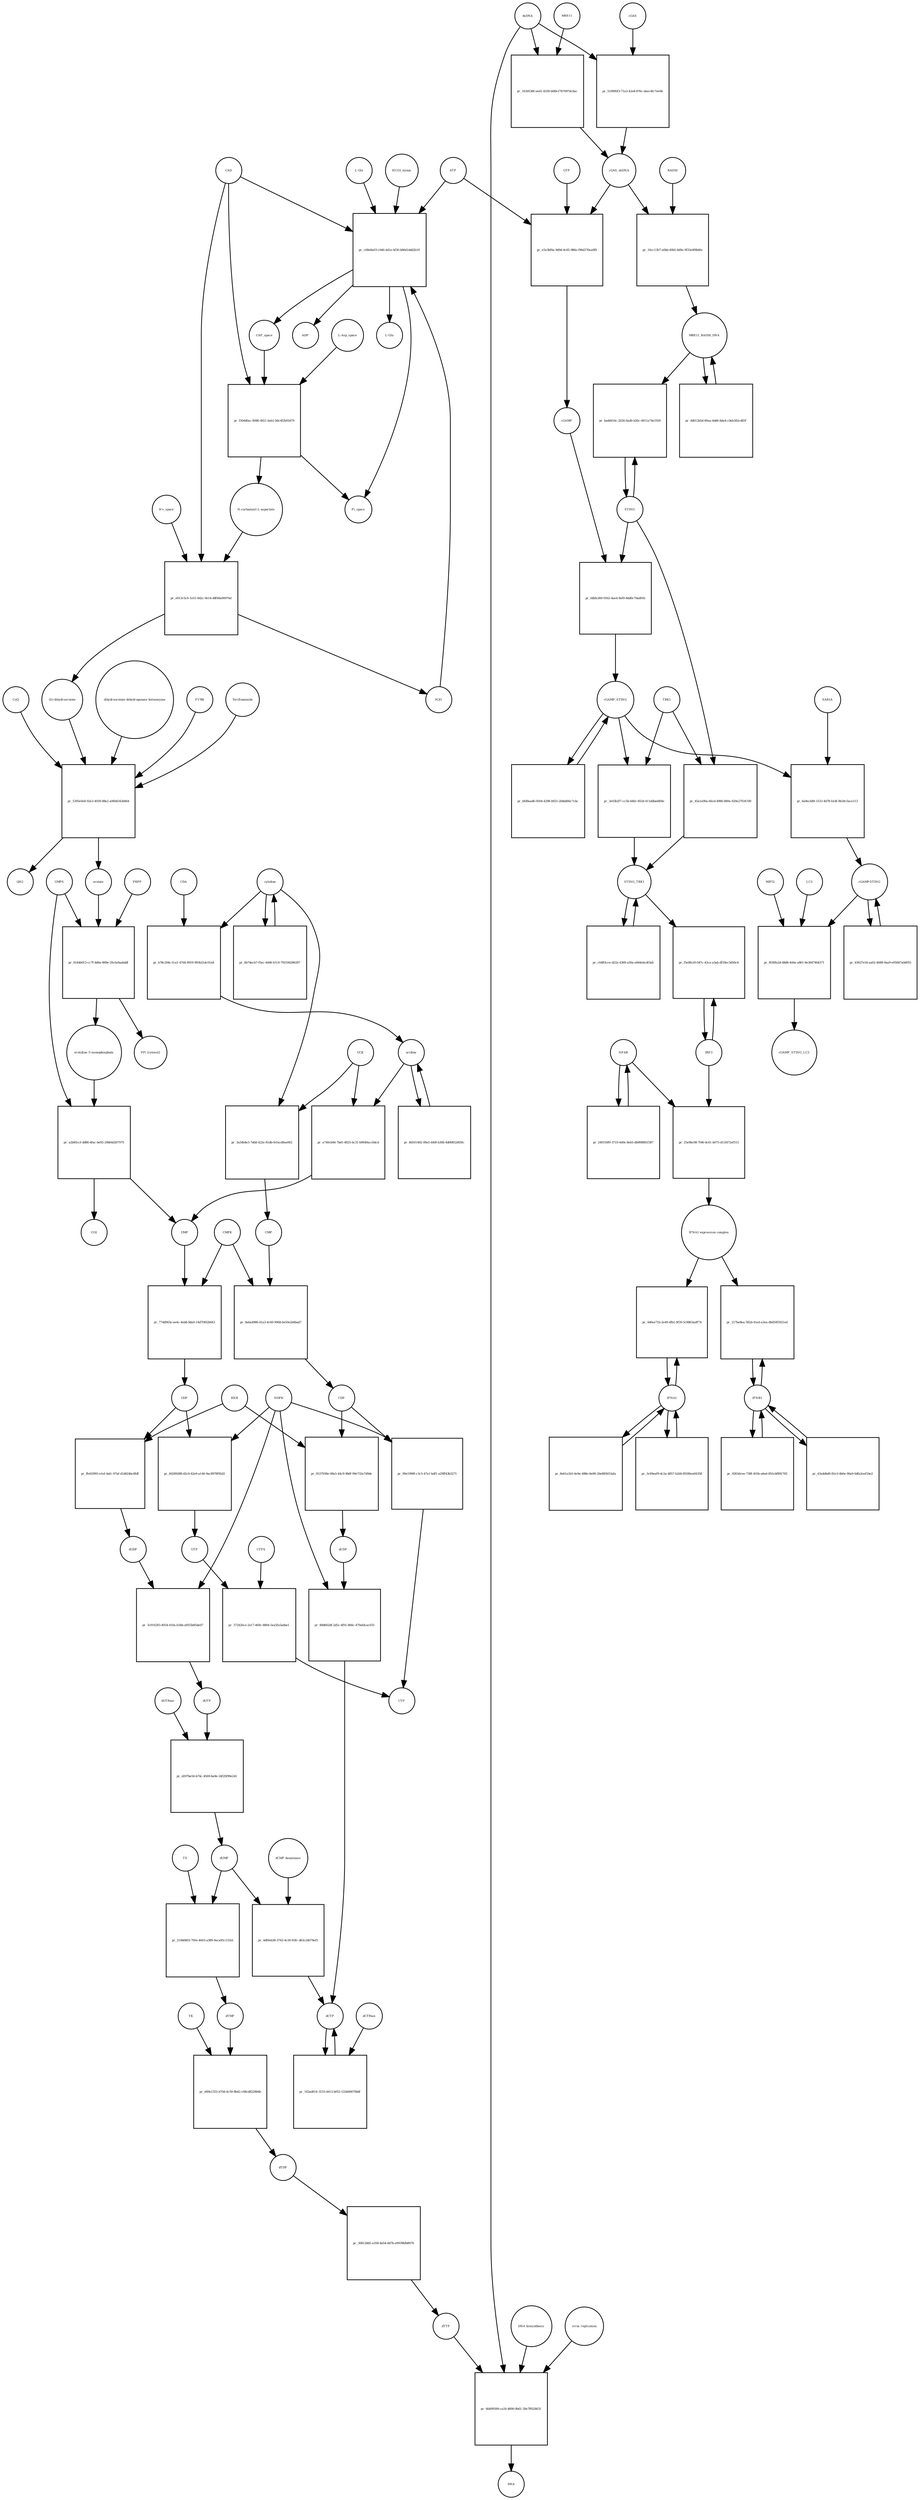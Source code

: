 strict digraph  {
"L-Gln" [annotation="", bipartite=0, cls="simple chemical", fontsize=4, label="L-Gln", shape=circle];
"pr_c68e8a03-c046-4d1e-bf30-b86d1ddd2b19" [annotation="", bipartite=1, cls=process, fontsize=4, label="pr_c68e8a03-c046-4d1e-bf30-b86d1ddd2b19", shape=square];
CAP_space [annotation="", bipartite=0, cls="simple chemical", fontsize=4, label=CAP_space, shape=circle];
CAD [annotation="", bipartite=0, cls=macromolecule, fontsize=4, label=CAD, shape=circle];
HCO3_minus [annotation="", bipartite=0, cls="simple chemical", fontsize=4, label=HCO3_minus, shape=circle];
H2O [annotation="", bipartite=0, cls="simple chemical", fontsize=4, label=H2O, shape=circle];
ATP [annotation="", bipartite=0, cls="simple chemical", fontsize=4, label=ATP, shape=circle];
"L-Glu" [annotation="", bipartite=0, cls="simple chemical", fontsize=4, label="L-Glu", shape=circle];
ADP [annotation="", bipartite=0, cls="simple chemical", fontsize=4, label=ADP, shape=circle];
Pi_space [annotation="", bipartite=0, cls="simple chemical", fontsize=4, label=Pi_space, shape=circle];
cytidine [annotation="", bipartite=0, cls="simple chemical", fontsize=4, label=cytidine, shape=circle];
"pr_b78c204c-fca1-47d4-9919-993b21dc01a8" [annotation="", bipartite=1, cls=process, fontsize=4, label="pr_b78c204c-fca1-47d4-9919-993b21dc01a8", shape=square];
uridine [annotation="", bipartite=0, cls="simple chemical", fontsize=4, label=uridine, shape=circle];
CDA [annotation="", bipartite=0, cls=macromolecule, fontsize=4, label=CDA, shape=circle];
"pr_a740cb44-7bd1-4825-bc31-b9649acc6dcd" [annotation="", bipartite=1, cls=process, fontsize=4, label="pr_a740cb44-7bd1-4825-bc31-b9649acc6dcd", shape=square];
UMP [annotation="", bipartite=0, cls="simple chemical", fontsize=4, label=UMP, shape=circle];
UCK [annotation="", bipartite=0, cls=macromolecule, fontsize=4, label=UCK, shape=circle];
"pr_3a34b4e3-7ddd-422e-81db-0cfacd8ae062" [annotation="", bipartite=1, cls=process, fontsize=4, label="pr_3a34b4e3-7ddd-422e-81db-0cfacd8ae062", shape=square];
CMP [annotation="", bipartite=0, cls="simple chemical", fontsize=4, label=CMP, shape=circle];
"pr_8d101462-09a5-440f-b36b-4d06852d05fc" [annotation="", bipartite=1, cls=process, fontsize=4, label="pr_8d101462-09a5-440f-b36b-4d06852d05fc", shape=square];
"pr_6b74ecb7-f5ec-4446-b7c0-792184286267" [annotation="", bipartite=1, cls=process, fontsize=4, label="pr_6b74ecb7-f5ec-4446-b7c0-792184286267", shape=square];
"pr_77dd965e-ee4c-4eb8-9da0-14d7f492b643" [annotation="", bipartite=1, cls=process, fontsize=4, label="pr_77dd965e-ee4c-4eb8-9da0-14d7f492b643", shape=square];
UDP [annotation="", bipartite=0, cls="simple chemical", fontsize=4, label=UDP, shape=circle];
CMPK [annotation="", bipartite=0, cls=macromolecule, fontsize=4, label=CMPK, shape=circle];
"pr_8a6a4986-41a3-4c60-9968-6e50e2d4bad7" [annotation="", bipartite=1, cls=process, fontsize=4, label="pr_8a6a4986-41a3-4c60-9968-6e50e2d4bad7", shape=square];
CDP [annotation="", bipartite=0, cls="simple chemical", fontsize=4, label=CDP, shape=circle];
"pr_60289288-d2c6-42e9-a146-9ac8978f92d2" [annotation="", bipartite=1, cls=process, fontsize=4, label="pr_60289288-d2c6-42e9-a146-9ac8978f92d2", shape=square];
UTP [annotation="", bipartite=0, cls="simple chemical", fontsize=4, label=UTP, shape=circle];
NDPK [annotation="", bipartite=0, cls=macromolecule, fontsize=4, label=NDPK, shape=circle];
"pr_99e1990f-c3c5-47a1-bdf1-a29ff43b3271" [annotation="", bipartite=1, cls=process, fontsize=4, label="pr_99e1990f-c3c5-47a1-bdf1-a29ff43b3271", shape=square];
CTP [annotation="", bipartite=0, cls="simple chemical", fontsize=4, label=CTP, shape=circle];
"pr_372426ce-2e17-469c-8804-5ea5fa5abbe1" [annotation="", bipartite=1, cls=process, fontsize=4, label="pr_372426ce-2e17-469c-8804-5ea5fa5abbe1", shape=square];
CTPS [annotation="", bipartite=0, cls=macromolecule, fontsize=4, label=CTPS, shape=circle];
"pr_ffe02993-e1ef-4afc-97af-d1d624bc8fdf" [annotation="", bipartite=1, cls=process, fontsize=4, label="pr_ffe02993-e1ef-4afc-97af-d1d624bc8fdf", shape=square];
dUDP [annotation="", bipartite=0, cls="simple chemical", fontsize=4, label=dUDP, shape=circle];
RNR [annotation="", bipartite=0, cls=macromolecule, fontsize=4, label=RNR, shape=circle];
"pr_3c916293-4054-410a-b34b-af055b85de07" [annotation="", bipartite=1, cls=process, fontsize=4, label="pr_3c916293-4054-410a-b34b-af055b85de07", shape=square];
dUTP [annotation="", bipartite=0, cls="simple chemical", fontsize=4, label=dUTP, shape=circle];
dCDP [annotation="", bipartite=0, cls="simple chemical", fontsize=4, label=dCDP, shape=circle];
"pr_88d602df-2d5c-4f91-866c-479afdcac035" [annotation="", bipartite=1, cls=process, fontsize=4, label="pr_88d602df-2d5c-4f91-866c-479afdcac035", shape=square];
dCTP [annotation="", bipartite=0, cls="simple chemical", fontsize=4, label=dCTP, shape=circle];
"pr_0537938e-08a5-44c9-9b0f-99e732e7d9de" [annotation="", bipartite=1, cls=process, fontsize=4, label="pr_0537938e-08a5-44c9-9b0f-99e732e7d9de", shape=square];
"pr_d297be56-b74c-4569-ba9e-24f25f99e241" [annotation="", bipartite=1, cls=process, fontsize=4, label="pr_d297be56-b74c-4569-ba9e-24f25f99e241", shape=square];
dUMP [annotation="", bipartite=0, cls="simple chemical", fontsize=4, label=dUMP, shape=circle];
dUTPase [annotation="", bipartite=0, cls=macromolecule, fontsize=4, label=dUTPase, shape=circle];
"pr_162ad814-3155-4413-b052-533d40670b6f" [annotation="", bipartite=1, cls=process, fontsize=4, label="pr_162ad814-3155-4413-b052-533d40670b6f", shape=square];
dCTPase [annotation="", bipartite=0, cls=macromolecule, fontsize=4, label=dCTPase, shape=circle];
"pr_4df0eb38-3762-4c30-83fc-d63c24074ef5" [annotation="", bipartite=1, cls=process, fontsize=4, label="pr_4df0eb38-3762-4c30-83fc-d63c24074ef5", shape=square];
"dCMP deaminase" [annotation="", bipartite=0, cls=macromolecule, fontsize=4, label="dCMP deaminase", shape=circle];
"pr_210b0803-705e-4603-a389-9aca95c131b1" [annotation="", bipartite=1, cls=process, fontsize=4, label="pr_210b0803-705e-4603-a389-9aca95c131b1", shape=square];
dTMP [annotation="", bipartite=0, cls="simple chemical", fontsize=4, label=dTMP, shape=circle];
TS [annotation="", bipartite=0, cls=macromolecule, fontsize=4, label=TS, shape=circle];
"pr_d49a1353-b70d-4c59-8b42-c68cd8228b6b" [annotation="", bipartite=1, cls=process, fontsize=4, label="pr_d49a1353-b70d-4c59-8b42-c68cd8228b6b", shape=square];
dTDP [annotation="", bipartite=0, cls="simple chemical", fontsize=4, label=dTDP, shape=circle];
TK [annotation="", bipartite=0, cls=macromolecule, fontsize=4, label=TK, shape=circle];
"pr_308128d5-a358-4a54-8d7b-e9939bfb8976" [annotation="", bipartite=1, cls=process, fontsize=4, label="pr_308128d5-a358-4a54-8d7b-e9939bfb8976", shape=square];
dTTP [annotation="", bipartite=0, cls="simple chemical", fontsize=4, label=dTTP, shape=circle];
dsDNA [annotation="", bipartite=0, cls="simple chemical", fontsize=4, label=dsDNA, shape=circle];
"pr_519995f3-71a3-42e8-876c-daec4fc7ee0b" [annotation="", bipartite=1, cls=process, fontsize=4, label="pr_519995f3-71a3-42e8-876c-daec4fc7ee0b", shape=square];
cGAS [annotation="", bipartite=0, cls=macromolecule, fontsize=4, label=cGAS, shape=circle];
cGAS_dsDNA [annotation="", bipartite=0, cls=complex, fontsize=4, label=cGAS_dsDNA, shape=circle];
"pr_e5e3bf6a-9d9d-4c65-986e-f96d376ea0f8" [annotation="", bipartite=1, cls=process, fontsize=4, label="pr_e5e3bf6a-9d9d-4c65-986e-f96d376ea0f8", shape=square];
GTP [annotation="", bipartite=0, cls="simple chemical", fontsize=4, label=GTP, shape=circle];
cGAMP [annotation="", bipartite=0, cls="simple chemical", fontsize=4, label=cGAMP, shape=circle];
"pr_fdbfa360-9162-4ae4-8ef0-8dd0c70ad91b" [annotation="", bipartite=1, cls=process, fontsize=4, label="pr_fdbfa360-9162-4ae4-8ef0-8dd0c70ad91b", shape=square];
STING [annotation="", bipartite=0, cls="macromolecule multimer", fontsize=4, label=STING, shape=circle];
cGAMP_STING [annotation="", bipartite=0, cls=complex, fontsize=4, label=cGAMP_STING, shape=circle];
TBK1 [annotation="", bipartite=0, cls=macromolecule, fontsize=4, label=TBK1, shape=circle];
"pr_3e03b2f7-cc5b-44b1-855d-411ddbed4f4e" [annotation="", bipartite=1, cls=process, fontsize=4, label="pr_3e03b2f7-cc5b-44b1-855d-411ddbed4f4e", shape=square];
STING_TBK1 [annotation="", bipartite=0, cls=complex, fontsize=4, label=STING_TBK1, shape=circle];
"pr_bfd9aad6-0504-4298-b925-2b8dd66c7cbc" [annotation="", bipartite=1, cls=process, fontsize=4, label="pr_bfd9aad6-0504-4298-b925-2b8dd66c7cbc", shape=square];
"pr_c6483cce-d22a-4369-a30a-e664ebcdf3ab" [annotation="", bipartite=1, cls=process, fontsize=4, label="pr_c6483cce-d22a-4369-a30a-e664ebcdf3ab", shape=square];
"NF-kB" [annotation="", bipartite=0, cls=complex, fontsize=4, label="NF-kB", shape=circle];
"pr_249150f9-3719-440e-8eb5-db908881f387" [annotation="", bipartite=1, cls=process, fontsize=4, label="pr_249150f9-3719-440e-8eb5-db908881f387", shape=square];
IFNA1 [annotation="", bipartite=0, cls="nucleic acid feature", fontsize=4, label=IFNA1, shape=circle];
"pr_3c69eaf9-dc2a-4857-b2d4-f8180ea94358" [annotation="", bipartite=1, cls=process, fontsize=4, label="pr_3c69eaf9-dc2a-4857-b2d4-f8180ea94358", shape=square];
IFNB1 [annotation="", bipartite=0, cls="nucleic acid feature", fontsize=4, label=IFNB1, shape=circle];
"pr_43a4dbd0-81e3-4b0e-96a9-0dfa2eef1be2" [annotation="", bipartite=1, cls=process, fontsize=4, label="pr_43a4dbd0-81e3-4b0e-96a9-0dfa2eef1be2", shape=square];
"pr_8e61a1b5-4e9e-488e-8e89-26e885653afa" [annotation="", bipartite=1, cls=process, fontsize=4, label="pr_8e61a1b5-4e9e-488e-8e89-26e885653afa", shape=square];
"pr_9263dcee-738f-455b-a6ed-855cbf891765" [annotation="", bipartite=1, cls=process, fontsize=4, label="pr_9263dcee-738f-455b-a6ed-855cbf891765", shape=square];
"pr_217be8ea-582d-41ed-a3ea-d6d50f5921ed" [annotation="", bipartite=1, cls=process, fontsize=4, label="pr_217be8ea-582d-41ed-a3ea-d6d50f5921ed", shape=square];
"IFNA1 expression complex" [annotation="", bipartite=0, cls=complex, fontsize=4, label="IFNA1 expression complex", shape=circle];
"cGAMP-STING" [annotation="", bipartite=0, cls=complex, fontsize=4, label="cGAMP-STING", shape=circle];
"pr_43627e54-aa02-4688-9aa9-e05847a0d055" [annotation="", bipartite=1, cls=process, fontsize=4, label="pr_43627e54-aa02-4688-9aa9-e05847a0d055", shape=square];
"pr_1630538f-eed1-4559-b06b-f767097dc6ac" [annotation="", bipartite=1, cls=process, fontsize=4, label="pr_1630538f-eed1-4559-b06b-f767097dc6ac", shape=square];
MRE11 [annotation="", bipartite=0, cls="macromolecule multimer", fontsize=4, label=MRE11, shape=circle];
RAD50 [annotation="", bipartite=0, cls="macromolecule multimer", fontsize=4, label=RAD50, shape=circle];
"pr_16cc13b7-a0bb-40b5-8d9e-9f33e0f8b4fa" [annotation="", bipartite=1, cls=process, fontsize=4, label="pr_16cc13b7-a0bb-40b5-8d9e-9f33e0f8b4fa", shape=square];
MRE11_RAD50_DNA [annotation="", bipartite=0, cls=complex, fontsize=4, label=MRE11_RAD50_DNA, shape=circle];
IRF3 [annotation="", bipartite=0, cls="macromolecule multimer", fontsize=4, label=IRF3, shape=circle];
"pr_f5e8fe20-047c-43ca-a3ab-df18ec3d56c4" [annotation="", bipartite=1, cls=process, fontsize=4, label="pr_f5e8fe20-047c-43ca-a3ab-df18ec3d56c4", shape=square];
"pr_6a9ecb89-1533-4d78-b1df-9b34c5ace113" [annotation="", bipartite=1, cls=process, fontsize=4, label="pr_6a9ecb89-1533-4d78-b1df-9b34c5ace113", shape=square];
SAR1A [annotation="", bipartite=0, cls=macromolecule, fontsize=4, label=SAR1A, shape=circle];
"pr_f630fa2d-48d8-444e-a861-8e3647464371" [annotation="", bipartite=1, cls=process, fontsize=4, label="pr_f630fa2d-48d8-444e-a861-8e3647464371", shape=square];
LC3 [annotation="", bipartite=0, cls=macromolecule, fontsize=4, label=LC3, shape=circle];
cGAMP_STING_LC3 [annotation="", bipartite=0, cls=complex, fontsize=4, label=cGAMP_STING_LC3, shape=circle];
WIPI2 [annotation="", bipartite=0, cls=macromolecule, fontsize=4, label=WIPI2, shape=circle];
"pr_badd416c-2026-4ad0-b26c-4811a74e1929" [annotation="", bipartite=1, cls=process, fontsize=4, label="pr_badd416c-2026-4ad0-b26c-4811a74e1929", shape=square];
"pr_45a1e00a-66cd-4986-880e-929e270347d9" [annotation="", bipartite=1, cls=process, fontsize=4, label="pr_45a1e00a-66cd-4986-880e-929e270347d9", shape=square];
"pr_dd612b5d-80aa-4dd6-8de4-c0eb382cd83f" [annotation="", bipartite=1, cls=process, fontsize=4, label="pr_dd612b5d-80aa-4dd6-8de4-c0eb382cd83f", shape=square];
"pr_f30dd0ac-8086-4921-beb1-b0c4f2b93d79" [annotation="", bipartite=1, cls=process, fontsize=4, label="pr_f30dd0ac-8086-4921-beb1-b0c4f2b93d79", shape=square];
"N-carbamoyl-L-aspartate" [annotation="", bipartite=0, cls="simple chemical", fontsize=4, label="N-carbamoyl-L-aspartate", shape=circle];
"L-Asp_space" [annotation="", bipartite=0, cls="simple chemical", fontsize=4, label="L-Asp_space", shape=circle];
"pr_e013c5c0-1e51-442c-9e14-d8f40a90076d" [annotation="", bipartite=1, cls=process, fontsize=4, label="pr_e013c5c0-1e51-442c-9e14-d8f40a90076d", shape=square];
"(S)-dihydroorotate" [annotation="", bipartite=0, cls="simple chemical", fontsize=4, label="(S)-dihydroorotate", shape=circle];
"H+_space" [annotation="", bipartite=0, cls="simple chemical", fontsize=4, label="H+_space", shape=circle];
"pr_5395e0e8-92e3-4939-88e2-a060d343d464" [annotation="", bipartite=1, cls=process, fontsize=4, label="pr_5395e0e8-92e3-4939-88e2-a060d343d464", shape=square];
orotate [annotation="", bipartite=0, cls="simple chemical", fontsize=4, label=orotate, shape=circle];
"dihydroorotate dehydrogenase holoenzyme" [annotation="", bipartite=0, cls="simple chemical", fontsize=4, label="dihydroorotate dehydrogenase holoenzyme", shape=circle];
P1788 [annotation="", bipartite=0, cls="simple chemical", fontsize=4, label=P1788, shape=circle];
Teriflunomide [annotation="", bipartite=0, cls="simple chemical", fontsize=4, label=Teriflunomide, shape=circle];
CoQ [annotation="", bipartite=0, cls="simple chemical", fontsize=4, label=CoQ, shape=circle];
QH2 [annotation="", bipartite=0, cls="simple chemical", fontsize=4, label=QH2, shape=circle];
"pr_8144b013-cc7f-4d6a-869e-20cfa9aabddf" [annotation="", bipartite=1, cls=process, fontsize=4, label="pr_8144b013-cc7f-4d6a-869e-20cfa9aabddf", shape=square];
"orotidine 5'-monophosphate" [annotation="", bipartite=0, cls="simple chemical", fontsize=4, label="orotidine 5'-monophosphate", shape=circle];
UMPS [annotation="", bipartite=0, cls="macromolecule multimer", fontsize=4, label=UMPS, shape=circle];
PRPP [annotation="", bipartite=0, cls="simple chemical", fontsize=4, label=PRPP, shape=circle];
"PPi [cytosol]" [annotation="", bipartite=0, cls="simple chemical", fontsize=4, label="PPi [cytosol]", shape=circle];
"pr_a2b85ccf-dd86-4fac-be92-20b64d207975" [annotation="", bipartite=1, cls=process, fontsize=4, label="pr_a2b85ccf-dd86-4fac-be92-20b64d207975", shape=square];
CO2 [annotation="", bipartite=0, cls="simple chemical", fontsize=4, label=CO2, shape=circle];
"pr_66d99399-ca18-4890-9b61-59e7ff628631" [annotation="", bipartite=1, cls=process, fontsize=4, label="pr_66d99399-ca18-4890-9b61-59e7ff628631", shape=square];
DNA [annotation="", bipartite=0, cls="nucleic acid feature", fontsize=4, label=DNA, shape=circle];
"DNA biosynthesis" [annotation="urn_miriam_obo.go_GO%3A0071897", bipartite=0, cls=phenotype, fontsize=4, label="DNA biosynthesis", shape=circle];
"virus replication" [annotation="", bipartite=0, cls=phenotype, fontsize=4, label="virus replication", shape=circle];
"pr_446ee71b-2e49-4fb1-9f39-5c8863aeff74" [annotation="", bipartite=1, cls=process, fontsize=4, label="pr_446ee71b-2e49-4fb1-9f39-5c8863aeff74", shape=square];
"pr_25e9bc08-7f46-4c61-b073-d11fd72ef513" [annotation="", bipartite=1, cls=process, fontsize=4, label="pr_25e9bc08-7f46-4c61-b073-d11fd72ef513", shape=square];
"L-Gln" -> "pr_c68e8a03-c046-4d1e-bf30-b86d1ddd2b19"  [annotation="", interaction_type=consumption];
"pr_c68e8a03-c046-4d1e-bf30-b86d1ddd2b19" -> CAP_space  [annotation="", interaction_type=production];
"pr_c68e8a03-c046-4d1e-bf30-b86d1ddd2b19" -> "L-Glu"  [annotation="", interaction_type=production];
"pr_c68e8a03-c046-4d1e-bf30-b86d1ddd2b19" -> ADP  [annotation="", interaction_type=production];
"pr_c68e8a03-c046-4d1e-bf30-b86d1ddd2b19" -> Pi_space  [annotation="", interaction_type=production];
CAP_space -> "pr_f30dd0ac-8086-4921-beb1-b0c4f2b93d79"  [annotation="", interaction_type=consumption];
CAD -> "pr_c68e8a03-c046-4d1e-bf30-b86d1ddd2b19"  [annotation=urn_miriam_reactome_REACT_1698, interaction_type=catalysis];
CAD -> "pr_f30dd0ac-8086-4921-beb1-b0c4f2b93d79"  [annotation=urn_miriam_reactome_REACT_1698, interaction_type=catalysis];
CAD -> "pr_e013c5c0-1e51-442c-9e14-d8f40a90076d"  [annotation=urn_miriam_reactome_REACT_1698, interaction_type=catalysis];
HCO3_minus -> "pr_c68e8a03-c046-4d1e-bf30-b86d1ddd2b19"  [annotation="", interaction_type=consumption];
H2O -> "pr_c68e8a03-c046-4d1e-bf30-b86d1ddd2b19"  [annotation="", interaction_type=consumption];
ATP -> "pr_c68e8a03-c046-4d1e-bf30-b86d1ddd2b19"  [annotation="", interaction_type=consumption];
ATP -> "pr_e5e3bf6a-9d9d-4c65-986e-f96d376ea0f8"  [annotation="", interaction_type=consumption];
cytidine -> "pr_b78c204c-fca1-47d4-9919-993b21dc01a8"  [annotation="", interaction_type=consumption];
cytidine -> "pr_3a34b4e3-7ddd-422e-81db-0cfacd8ae062"  [annotation="", interaction_type=consumption];
cytidine -> "pr_6b74ecb7-f5ec-4446-b7c0-792184286267"  [annotation="", interaction_type=consumption];
"pr_b78c204c-fca1-47d4-9919-993b21dc01a8" -> uridine  [annotation="", interaction_type=production];
uridine -> "pr_a740cb44-7bd1-4825-bc31-b9649acc6dcd"  [annotation="", interaction_type=consumption];
uridine -> "pr_8d101462-09a5-440f-b36b-4d06852d05fc"  [annotation="", interaction_type=consumption];
CDA -> "pr_b78c204c-fca1-47d4-9919-993b21dc01a8"  [annotation="", interaction_type=catalysis];
"pr_a740cb44-7bd1-4825-bc31-b9649acc6dcd" -> UMP  [annotation="", interaction_type=production];
UMP -> "pr_77dd965e-ee4c-4eb8-9da0-14d7f492b643"  [annotation="", interaction_type=consumption];
UCK -> "pr_a740cb44-7bd1-4825-bc31-b9649acc6dcd"  [annotation="", interaction_type=catalysis];
UCK -> "pr_3a34b4e3-7ddd-422e-81db-0cfacd8ae062"  [annotation="", interaction_type=catalysis];
"pr_3a34b4e3-7ddd-422e-81db-0cfacd8ae062" -> CMP  [annotation="", interaction_type=production];
CMP -> "pr_8a6a4986-41a3-4c60-9968-6e50e2d4bad7"  [annotation="", interaction_type=consumption];
"pr_8d101462-09a5-440f-b36b-4d06852d05fc" -> uridine  [annotation="", interaction_type=production];
"pr_6b74ecb7-f5ec-4446-b7c0-792184286267" -> cytidine  [annotation="", interaction_type=production];
"pr_77dd965e-ee4c-4eb8-9da0-14d7f492b643" -> UDP  [annotation="", interaction_type=production];
UDP -> "pr_60289288-d2c6-42e9-a146-9ac8978f92d2"  [annotation="", interaction_type=consumption];
UDP -> "pr_ffe02993-e1ef-4afc-97af-d1d624bc8fdf"  [annotation="", interaction_type=consumption];
CMPK -> "pr_77dd965e-ee4c-4eb8-9da0-14d7f492b643"  [annotation="", interaction_type=catalysis];
CMPK -> "pr_8a6a4986-41a3-4c60-9968-6e50e2d4bad7"  [annotation="", interaction_type=catalysis];
"pr_8a6a4986-41a3-4c60-9968-6e50e2d4bad7" -> CDP  [annotation="", interaction_type=production];
CDP -> "pr_99e1990f-c3c5-47a1-bdf1-a29ff43b3271"  [annotation="", interaction_type=consumption];
CDP -> "pr_0537938e-08a5-44c9-9b0f-99e732e7d9de"  [annotation="", interaction_type=consumption];
"pr_60289288-d2c6-42e9-a146-9ac8978f92d2" -> UTP  [annotation="", interaction_type=production];
UTP -> "pr_372426ce-2e17-469c-8804-5ea5fa5abbe1"  [annotation="", interaction_type=consumption];
NDPK -> "pr_60289288-d2c6-42e9-a146-9ac8978f92d2"  [annotation="", interaction_type=catalysis];
NDPK -> "pr_99e1990f-c3c5-47a1-bdf1-a29ff43b3271"  [annotation="", interaction_type=catalysis];
NDPK -> "pr_3c916293-4054-410a-b34b-af055b85de07"  [annotation="", interaction_type=catalysis];
NDPK -> "pr_88d602df-2d5c-4f91-866c-479afdcac035"  [annotation="", interaction_type=catalysis];
"pr_99e1990f-c3c5-47a1-bdf1-a29ff43b3271" -> CTP  [annotation="", interaction_type=production];
"pr_372426ce-2e17-469c-8804-5ea5fa5abbe1" -> CTP  [annotation="", interaction_type=production];
CTPS -> "pr_372426ce-2e17-469c-8804-5ea5fa5abbe1"  [annotation="", interaction_type=catalysis];
"pr_ffe02993-e1ef-4afc-97af-d1d624bc8fdf" -> dUDP  [annotation="", interaction_type=production];
dUDP -> "pr_3c916293-4054-410a-b34b-af055b85de07"  [annotation="", interaction_type=consumption];
RNR -> "pr_ffe02993-e1ef-4afc-97af-d1d624bc8fdf"  [annotation="", interaction_type=catalysis];
RNR -> "pr_0537938e-08a5-44c9-9b0f-99e732e7d9de"  [annotation="", interaction_type=catalysis];
"pr_3c916293-4054-410a-b34b-af055b85de07" -> dUTP  [annotation="", interaction_type=production];
dUTP -> "pr_d297be56-b74c-4569-ba9e-24f25f99e241"  [annotation="", interaction_type=consumption];
dCDP -> "pr_88d602df-2d5c-4f91-866c-479afdcac035"  [annotation="", interaction_type=consumption];
"pr_88d602df-2d5c-4f91-866c-479afdcac035" -> dCTP  [annotation="", interaction_type=production];
dCTP -> "pr_162ad814-3155-4413-b052-533d40670b6f"  [annotation="", interaction_type=consumption];
"pr_0537938e-08a5-44c9-9b0f-99e732e7d9de" -> dCDP  [annotation="", interaction_type=production];
"pr_d297be56-b74c-4569-ba9e-24f25f99e241" -> dUMP  [annotation="", interaction_type=production];
dUMP -> "pr_4df0eb38-3762-4c30-83fc-d63c24074ef5"  [annotation="", interaction_type=consumption];
dUMP -> "pr_210b0803-705e-4603-a389-9aca95c131b1"  [annotation="", interaction_type=consumption];
dUTPase -> "pr_d297be56-b74c-4569-ba9e-24f25f99e241"  [annotation="", interaction_type=catalysis];
"pr_162ad814-3155-4413-b052-533d40670b6f" -> dCTP  [annotation="", interaction_type=production];
dCTPase -> "pr_162ad814-3155-4413-b052-533d40670b6f"  [annotation="", interaction_type=catalysis];
"pr_4df0eb38-3762-4c30-83fc-d63c24074ef5" -> dCTP  [annotation="", interaction_type=production];
"dCMP deaminase" -> "pr_4df0eb38-3762-4c30-83fc-d63c24074ef5"  [annotation="", interaction_type=catalysis];
"pr_210b0803-705e-4603-a389-9aca95c131b1" -> dTMP  [annotation="", interaction_type=production];
dTMP -> "pr_d49a1353-b70d-4c59-8b42-c68cd8228b6b"  [annotation="", interaction_type=consumption];
TS -> "pr_210b0803-705e-4603-a389-9aca95c131b1"  [annotation="", interaction_type=catalysis];
"pr_d49a1353-b70d-4c59-8b42-c68cd8228b6b" -> dTDP  [annotation="", interaction_type=production];
dTDP -> "pr_308128d5-a358-4a54-8d7b-e9939bfb8976"  [annotation="", interaction_type=consumption];
TK -> "pr_d49a1353-b70d-4c59-8b42-c68cd8228b6b"  [annotation="", interaction_type=catalysis];
"pr_308128d5-a358-4a54-8d7b-e9939bfb8976" -> dTTP  [annotation="", interaction_type=production];
dTTP -> "pr_66d99399-ca18-4890-9b61-59e7ff628631"  [annotation="", interaction_type=consumption];
dsDNA -> "pr_519995f3-71a3-42e8-876c-daec4fc7ee0b"  [annotation="", interaction_type=consumption];
dsDNA -> "pr_1630538f-eed1-4559-b06b-f767097dc6ac"  [annotation="", interaction_type=consumption];
dsDNA -> "pr_66d99399-ca18-4890-9b61-59e7ff628631"  [annotation="", interaction_type=consumption];
"pr_519995f3-71a3-42e8-876c-daec4fc7ee0b" -> cGAS_dsDNA  [annotation="", interaction_type=production];
cGAS -> "pr_519995f3-71a3-42e8-876c-daec4fc7ee0b"  [annotation="", interaction_type=consumption];
cGAS_dsDNA -> "pr_e5e3bf6a-9d9d-4c65-986e-f96d376ea0f8"  [annotation="", interaction_type=catalysis];
cGAS_dsDNA -> "pr_16cc13b7-a0bb-40b5-8d9e-9f33e0f8b4fa"  [annotation="", interaction_type=consumption];
"pr_e5e3bf6a-9d9d-4c65-986e-f96d376ea0f8" -> cGAMP  [annotation="", interaction_type=production];
GTP -> "pr_e5e3bf6a-9d9d-4c65-986e-f96d376ea0f8"  [annotation="", interaction_type=consumption];
cGAMP -> "pr_fdbfa360-9162-4ae4-8ef0-8dd0c70ad91b"  [annotation="", interaction_type=consumption];
"pr_fdbfa360-9162-4ae4-8ef0-8dd0c70ad91b" -> cGAMP_STING  [annotation="", interaction_type=production];
STING -> "pr_fdbfa360-9162-4ae4-8ef0-8dd0c70ad91b"  [annotation="", interaction_type=consumption];
STING -> "pr_badd416c-2026-4ad0-b26c-4811a74e1929"  [annotation="", interaction_type=consumption];
STING -> "pr_45a1e00a-66cd-4986-880e-929e270347d9"  [annotation="", interaction_type=consumption];
cGAMP_STING -> "pr_3e03b2f7-cc5b-44b1-855d-411ddbed4f4e"  [annotation="", interaction_type=consumption];
cGAMP_STING -> "pr_bfd9aad6-0504-4298-b925-2b8dd66c7cbc"  [annotation="", interaction_type=consumption];
cGAMP_STING -> "pr_6a9ecb89-1533-4d78-b1df-9b34c5ace113"  [annotation="", interaction_type=consumption];
TBK1 -> "pr_3e03b2f7-cc5b-44b1-855d-411ddbed4f4e"  [annotation="", interaction_type=consumption];
TBK1 -> "pr_45a1e00a-66cd-4986-880e-929e270347d9"  [annotation="", interaction_type=consumption];
"pr_3e03b2f7-cc5b-44b1-855d-411ddbed4f4e" -> STING_TBK1  [annotation="", interaction_type=production];
STING_TBK1 -> "pr_c6483cce-d22a-4369-a30a-e664ebcdf3ab"  [annotation="", interaction_type=consumption];
STING_TBK1 -> "pr_f5e8fe20-047c-43ca-a3ab-df18ec3d56c4"  [annotation="", interaction_type=catalysis];
"pr_bfd9aad6-0504-4298-b925-2b8dd66c7cbc" -> cGAMP_STING  [annotation="", interaction_type=production];
"pr_c6483cce-d22a-4369-a30a-e664ebcdf3ab" -> STING_TBK1  [annotation="", interaction_type=production];
"NF-kB" -> "pr_249150f9-3719-440e-8eb5-db908881f387"  [annotation="", interaction_type=consumption];
"NF-kB" -> "pr_25e9bc08-7f46-4c61-b073-d11fd72ef513"  [annotation="", interaction_type=consumption];
"pr_249150f9-3719-440e-8eb5-db908881f387" -> "NF-kB"  [annotation="", interaction_type=production];
IFNA1 -> "pr_3c69eaf9-dc2a-4857-b2d4-f8180ea94358"  [annotation="", interaction_type=consumption];
IFNA1 -> "pr_8e61a1b5-4e9e-488e-8e89-26e885653afa"  [annotation="", interaction_type=consumption];
IFNA1 -> "pr_446ee71b-2e49-4fb1-9f39-5c8863aeff74"  [annotation="", interaction_type=consumption];
"pr_3c69eaf9-dc2a-4857-b2d4-f8180ea94358" -> IFNA1  [annotation="", interaction_type=production];
IFNB1 -> "pr_43a4dbd0-81e3-4b0e-96a9-0dfa2eef1be2"  [annotation="", interaction_type=consumption];
IFNB1 -> "pr_9263dcee-738f-455b-a6ed-855cbf891765"  [annotation="", interaction_type=consumption];
IFNB1 -> "pr_217be8ea-582d-41ed-a3ea-d6d50f5921ed"  [annotation="", interaction_type=consumption];
"pr_43a4dbd0-81e3-4b0e-96a9-0dfa2eef1be2" -> IFNB1  [annotation="", interaction_type=production];
"pr_8e61a1b5-4e9e-488e-8e89-26e885653afa" -> IFNA1  [annotation="", interaction_type=production];
"pr_9263dcee-738f-455b-a6ed-855cbf891765" -> IFNB1  [annotation="", interaction_type=production];
"pr_217be8ea-582d-41ed-a3ea-d6d50f5921ed" -> IFNB1  [annotation="", interaction_type=production];
"IFNA1 expression complex" -> "pr_217be8ea-582d-41ed-a3ea-d6d50f5921ed"  [annotation="", interaction_type=stimulation];
"IFNA1 expression complex" -> "pr_446ee71b-2e49-4fb1-9f39-5c8863aeff74"  [annotation="", interaction_type=stimulation];
"cGAMP-STING" -> "pr_43627e54-aa02-4688-9aa9-e05847a0d055"  [annotation="", interaction_type=consumption];
"cGAMP-STING" -> "pr_f630fa2d-48d8-444e-a861-8e3647464371"  [annotation="", interaction_type=consumption];
"pr_43627e54-aa02-4688-9aa9-e05847a0d055" -> "cGAMP-STING"  [annotation="", interaction_type=production];
"pr_1630538f-eed1-4559-b06b-f767097dc6ac" -> cGAS_dsDNA  [annotation="", interaction_type=production];
MRE11 -> "pr_1630538f-eed1-4559-b06b-f767097dc6ac"  [annotation="", interaction_type=consumption];
RAD50 -> "pr_16cc13b7-a0bb-40b5-8d9e-9f33e0f8b4fa"  [annotation="", interaction_type=consumption];
"pr_16cc13b7-a0bb-40b5-8d9e-9f33e0f8b4fa" -> MRE11_RAD50_DNA  [annotation="", interaction_type=production];
MRE11_RAD50_DNA -> "pr_badd416c-2026-4ad0-b26c-4811a74e1929"  [annotation="", interaction_type=catalysis];
MRE11_RAD50_DNA -> "pr_dd612b5d-80aa-4dd6-8de4-c0eb382cd83f"  [annotation="", interaction_type=consumption];
IRF3 -> "pr_f5e8fe20-047c-43ca-a3ab-df18ec3d56c4"  [annotation="", interaction_type=consumption];
IRF3 -> "pr_25e9bc08-7f46-4c61-b073-d11fd72ef513"  [annotation="", interaction_type=consumption];
"pr_f5e8fe20-047c-43ca-a3ab-df18ec3d56c4" -> IRF3  [annotation="", interaction_type=production];
"pr_6a9ecb89-1533-4d78-b1df-9b34c5ace113" -> "cGAMP-STING"  [annotation="", interaction_type=production];
SAR1A -> "pr_6a9ecb89-1533-4d78-b1df-9b34c5ace113"  [annotation="", interaction_type=catalysis];
"pr_f630fa2d-48d8-444e-a861-8e3647464371" -> cGAMP_STING_LC3  [annotation="", interaction_type=production];
LC3 -> "pr_f630fa2d-48d8-444e-a861-8e3647464371"  [annotation="", interaction_type=consumption];
WIPI2 -> "pr_f630fa2d-48d8-444e-a861-8e3647464371"  [annotation="", interaction_type=catalysis];
"pr_badd416c-2026-4ad0-b26c-4811a74e1929" -> STING  [annotation="", interaction_type=production];
"pr_45a1e00a-66cd-4986-880e-929e270347d9" -> STING_TBK1  [annotation="", interaction_type=production];
"pr_dd612b5d-80aa-4dd6-8de4-c0eb382cd83f" -> MRE11_RAD50_DNA  [annotation="", interaction_type=production];
"pr_f30dd0ac-8086-4921-beb1-b0c4f2b93d79" -> "N-carbamoyl-L-aspartate"  [annotation="", interaction_type=production];
"pr_f30dd0ac-8086-4921-beb1-b0c4f2b93d79" -> Pi_space  [annotation="", interaction_type=production];
"N-carbamoyl-L-aspartate" -> "pr_e013c5c0-1e51-442c-9e14-d8f40a90076d"  [annotation="", interaction_type=consumption];
"L-Asp_space" -> "pr_f30dd0ac-8086-4921-beb1-b0c4f2b93d79"  [annotation="", interaction_type=consumption];
"pr_e013c5c0-1e51-442c-9e14-d8f40a90076d" -> "(S)-dihydroorotate"  [annotation="", interaction_type=production];
"pr_e013c5c0-1e51-442c-9e14-d8f40a90076d" -> H2O  [annotation="", interaction_type=production];
"(S)-dihydroorotate" -> "pr_5395e0e8-92e3-4939-88e2-a060d343d464"  [annotation="", interaction_type=consumption];
"H+_space" -> "pr_e013c5c0-1e51-442c-9e14-d8f40a90076d"  [annotation="", interaction_type=consumption];
"pr_5395e0e8-92e3-4939-88e2-a060d343d464" -> orotate  [annotation="", interaction_type=production];
"pr_5395e0e8-92e3-4939-88e2-a060d343d464" -> QH2  [annotation="", interaction_type=production];
orotate -> "pr_8144b013-cc7f-4d6a-869e-20cfa9aabddf"  [annotation="", interaction_type=consumption];
"dihydroorotate dehydrogenase holoenzyme" -> "pr_5395e0e8-92e3-4939-88e2-a060d343d464"  [annotation=urn_miriam_reactome_REACT_1698, interaction_type=catalysis];
P1788 -> "pr_5395e0e8-92e3-4939-88e2-a060d343d464"  [annotation=urn_miriam_reactome_REACT_1698, interaction_type=inhibition];
Teriflunomide -> "pr_5395e0e8-92e3-4939-88e2-a060d343d464"  [annotation=urn_miriam_reactome_REACT_1698, interaction_type=inhibition];
CoQ -> "pr_5395e0e8-92e3-4939-88e2-a060d343d464"  [annotation="", interaction_type=consumption];
"pr_8144b013-cc7f-4d6a-869e-20cfa9aabddf" -> "orotidine 5'-monophosphate"  [annotation="", interaction_type=production];
"pr_8144b013-cc7f-4d6a-869e-20cfa9aabddf" -> "PPi [cytosol]"  [annotation="", interaction_type=production];
"orotidine 5'-monophosphate" -> "pr_a2b85ccf-dd86-4fac-be92-20b64d207975"  [annotation="", interaction_type=consumption];
UMPS -> "pr_8144b013-cc7f-4d6a-869e-20cfa9aabddf"  [annotation=urn_miriam_reactome_REACT_1698, interaction_type=catalysis];
UMPS -> "pr_a2b85ccf-dd86-4fac-be92-20b64d207975"  [annotation=urn_miriam_reactome_REACT_1698, interaction_type=catalysis];
PRPP -> "pr_8144b013-cc7f-4d6a-869e-20cfa9aabddf"  [annotation="", interaction_type=consumption];
"pr_a2b85ccf-dd86-4fac-be92-20b64d207975" -> UMP  [annotation="", interaction_type=production];
"pr_a2b85ccf-dd86-4fac-be92-20b64d207975" -> CO2  [annotation="", interaction_type=production];
"pr_66d99399-ca18-4890-9b61-59e7ff628631" -> DNA  [annotation="", interaction_type=production];
"DNA biosynthesis" -> "pr_66d99399-ca18-4890-9b61-59e7ff628631"  [annotation="", interaction_type=catalysis];
"virus replication" -> "pr_66d99399-ca18-4890-9b61-59e7ff628631"  [annotation="", interaction_type=inhibition];
"pr_446ee71b-2e49-4fb1-9f39-5c8863aeff74" -> IFNA1  [annotation="", interaction_type=production];
"pr_25e9bc08-7f46-4c61-b073-d11fd72ef513" -> "IFNA1 expression complex"  [annotation="", interaction_type=production];
}
